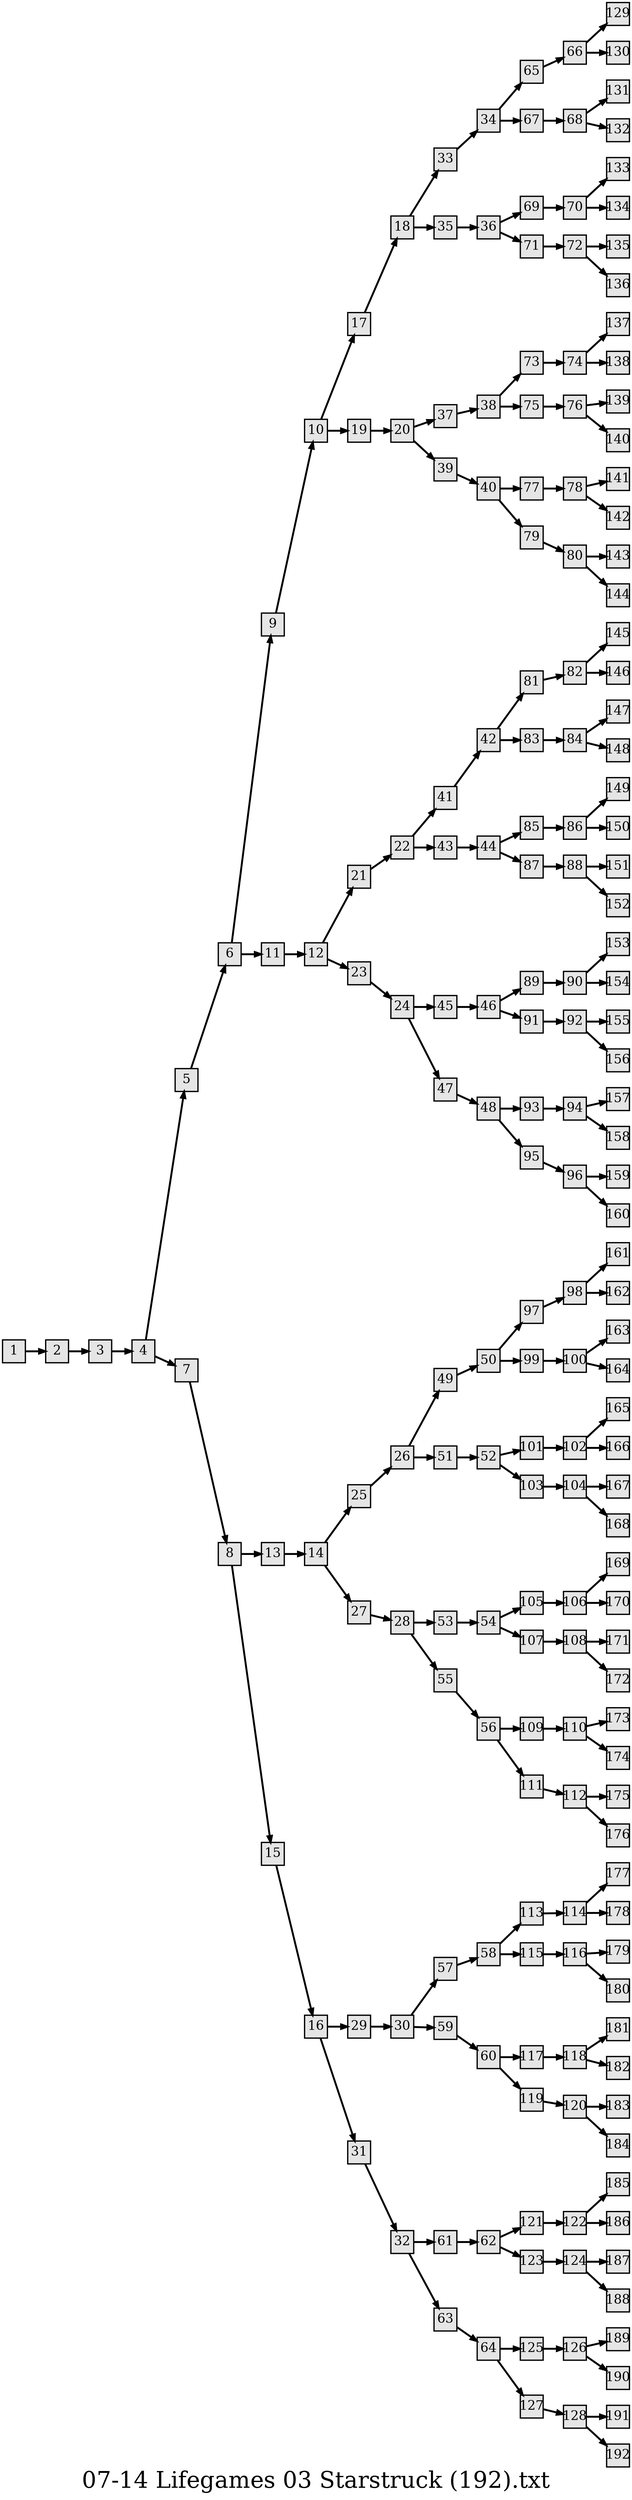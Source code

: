 digraph g{
  graph [ label="07-14 Lifegames 03 Starstruck (192).txt" rankdir=LR, ordering=out, fontsize=36, nodesep="0.35", ranksep="0.45"];
  node  [shape=rect, penwidth=2, fontsize=20, style=filled, fillcolor=grey90, margin="0,0", labelfloat=true, regular=true, fixedsize=true];
  edge  [labelfloat=true, penwidth=3, fontsize=12];
  1 -> 2;
  2 -> 3;
  3 -> 4;
  4 -> 5;
  4 -> 7;
  5 -> 6;
  6 -> 9;
  6 -> 11;
  7 -> 8;
  8 -> 13;
  8 -> 15;
  9 -> 10;
  10 -> 17;
  10 -> 19;
  11 -> 12;
  12 -> 21;
  12 -> 23;
  13 -> 14;
  14 -> 25;
  14 -> 27;
  15 -> 16;
  16 -> 29;
  16 -> 31;
  17 -> 18;
  18 -> 33;
  18 -> 35;
  19 -> 20;
  20 -> 37;
  20 -> 39;
  21 -> 22;
  22 -> 41;
  22 -> 43;
  23 -> 24;
  24 -> 45;
  24 -> 47;
  25 -> 26;
  26 -> 49;
  26 -> 51;
  27 -> 28;
  28 -> 53;
  28 -> 55;
  29 -> 30;
  30 -> 57;
  30 -> 59;
  31 -> 32;
  32 -> 61;
  32 -> 63;
  33 -> 34;
  34 -> 65;
  34 -> 67;
  35 -> 36;
  36 -> 69;
  36 -> 71;
  37 -> 38;
  38 -> 73;
  38 -> 75;
  39 -> 40;
  40 -> 77;
  40 -> 79;
  41 -> 42;
  42 -> 81;
  42 -> 83;
  43 -> 44;
  44 -> 85;
  44 -> 87;
  45 -> 46;
  46 -> 89;
  46 -> 91;
  47 -> 48;
  48 -> 93;
  48 -> 95;
  49 -> 50;
  50 -> 97;
  50 -> 99;
  51 -> 52;
  52 -> 101;
  52 -> 103;
  53 -> 54;
  54 -> 105;
  54 -> 107;
  55 -> 56;
  56 -> 109;
  56 -> 111;
  57 -> 58;
  58 -> 113;
  58 -> 115;
  59 -> 60;
  60 -> 117;
  60 -> 119;
  61 -> 62;
  62 -> 121;
  62 -> 123;
  63 -> 64;
  64 -> 125;
  64 -> 127;
  65 -> 66;
  66 -> 129;
  66 -> 130;
  67 -> 68;
  68 -> 131;
  68 -> 132;
  69 -> 70;
  70 -> 133;
  70 -> 134;
  71 -> 72;
  72 -> 135;
  72 -> 136;
  73 -> 74;
  74 -> 137;
  74 -> 138;
  75 -> 76;
  76 -> 139;
  76 -> 140;
  77 -> 78;
  78 -> 141;
  78 -> 142;
  79 -> 80;
  80 -> 143;
  80 -> 144;
  81 -> 82;
  82 -> 145;
  82 -> 146;
  83 -> 84;
  84 -> 147;
  84 -> 148;
  85 -> 86;
  86 -> 149;
  86 -> 150;
  87 -> 88;
  88 -> 151;
  88 -> 152;
  89 -> 90;
  90 -> 153;
  90 -> 154;
  91 -> 92;
  92 -> 155;
  92 -> 156;
  93 -> 94;
  94 -> 157;
  94 -> 158;
  95 -> 96;
  96 -> 159;
  96 -> 160;
  97 -> 98;
  98 -> 161;
  98 -> 162;
  99 -> 100;
  100 -> 163;
  100 -> 164;
  101 -> 102;
  102 -> 165;
  102 -> 166;
  103 -> 104;
  104 -> 167;
  104 -> 168;
  105 -> 106;
  106 -> 169;
  106 -> 170;
  107 -> 108;
  108 -> 171;
  108 -> 172;
  109 -> 110;
  110 -> 173;
  110 -> 174;
  111 -> 112;
  112 -> 175;
  112 -> 176;
  113 -> 114;
  114 -> 177;
  114 -> 178;
  115 -> 116;
  116 -> 179;
  116 -> 180;
  117 -> 118;
  118 -> 181;
  118 -> 182;
  119 -> 120;
  120 -> 183;
  120 -> 184;
  121 -> 122;
  122 -> 185;
  122 -> 186;
  123 -> 124;
  124 -> 187;
  124 -> 188;
  125 -> 126;
  126 -> 189;
  126 -> 190;
  127 -> 128;
  128 -> 191;
  128 -> 192;
}

